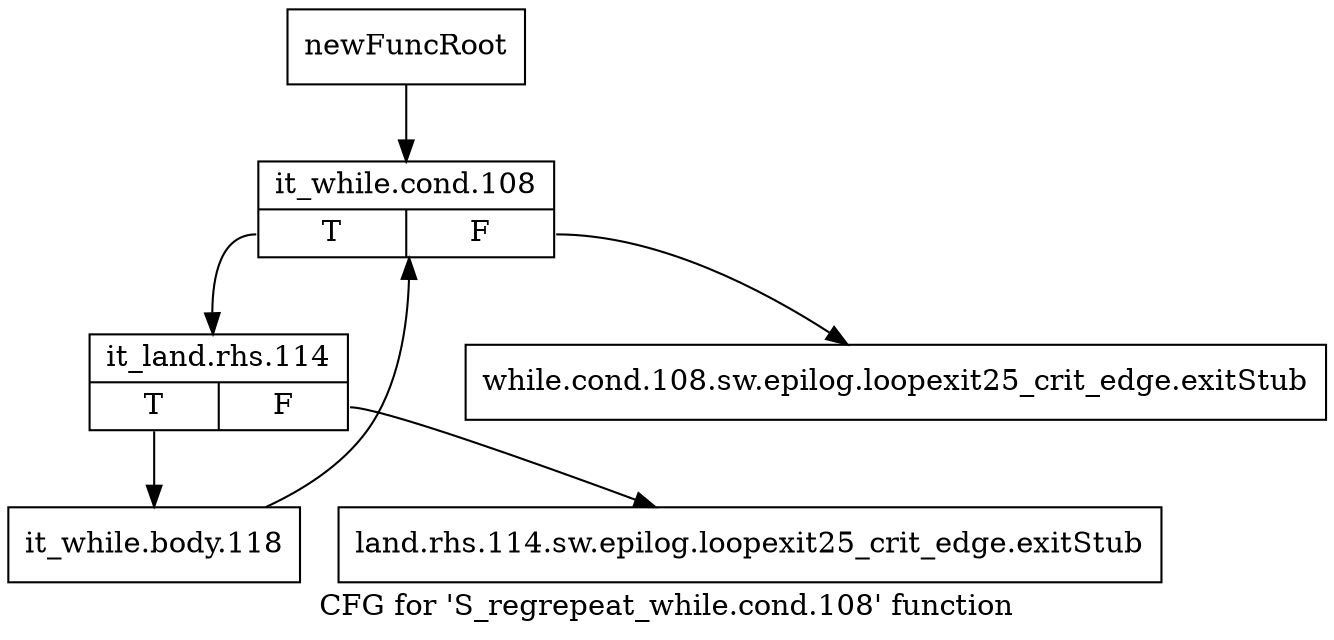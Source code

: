 digraph "CFG for 'S_regrepeat_while.cond.108' function" {
	label="CFG for 'S_regrepeat_while.cond.108' function";

	Node0x540ed80 [shape=record,label="{newFuncRoot}"];
	Node0x540ed80 -> Node0x5411bd0;
	Node0x5411b30 [shape=record,label="{while.cond.108.sw.epilog.loopexit25_crit_edge.exitStub}"];
	Node0x5411b80 [shape=record,label="{land.rhs.114.sw.epilog.loopexit25_crit_edge.exitStub}"];
	Node0x5411bd0 [shape=record,label="{it_while.cond.108|{<s0>T|<s1>F}}"];
	Node0x5411bd0:s0 -> Node0x5411c20;
	Node0x5411bd0:s1 -> Node0x5411b30;
	Node0x5411c20 [shape=record,label="{it_land.rhs.114|{<s0>T|<s1>F}}"];
	Node0x5411c20:s0 -> Node0x5411c70;
	Node0x5411c20:s1 -> Node0x5411b80;
	Node0x5411c70 [shape=record,label="{it_while.body.118}"];
	Node0x5411c70 -> Node0x5411bd0;
}
